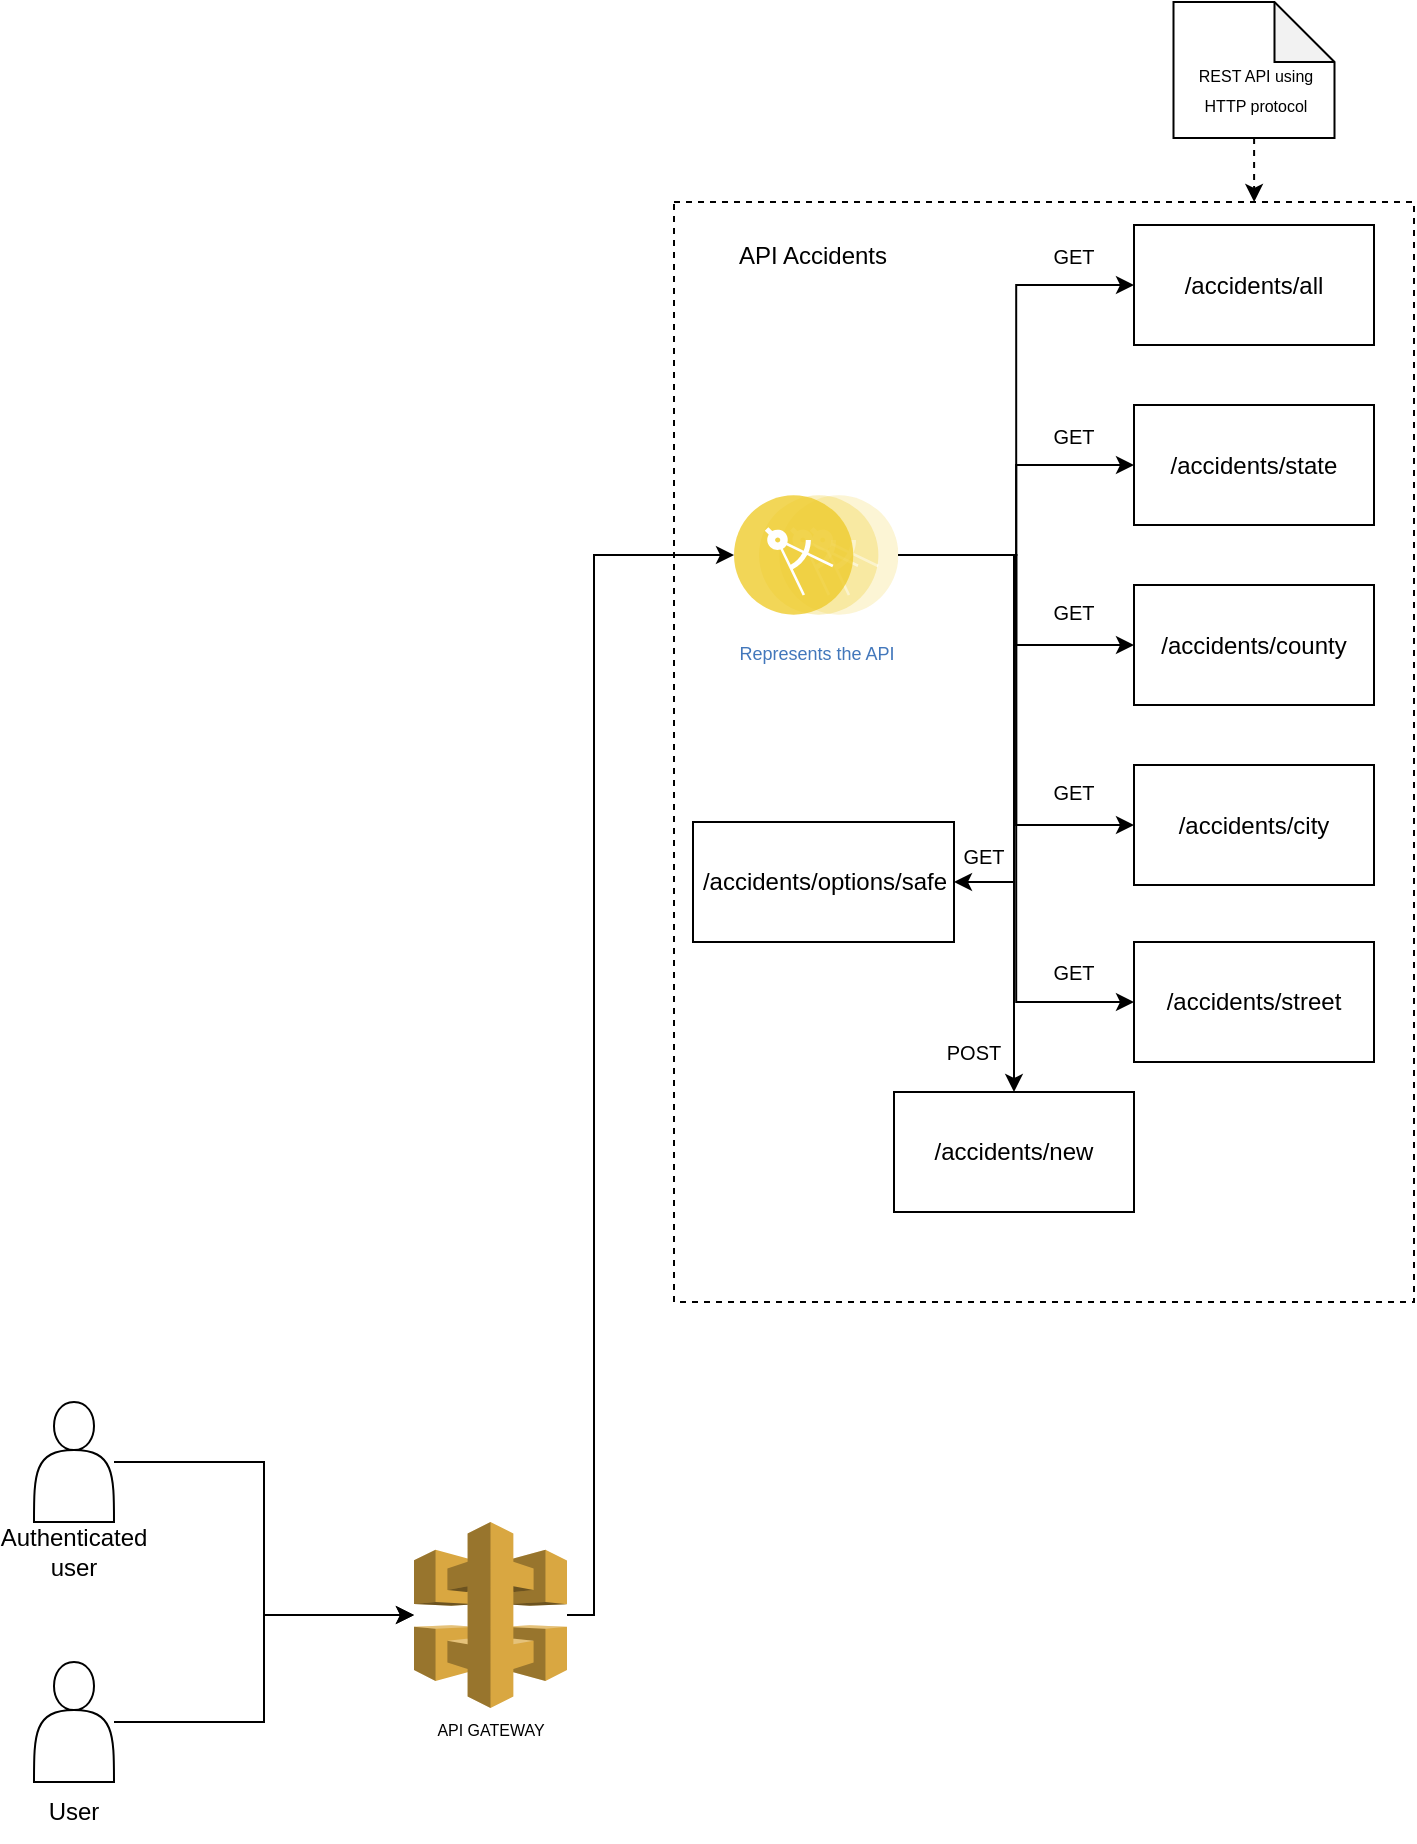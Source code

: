 <mxfile version="24.0.7" type="device">
  <diagram name="Página-1" id="dq1xakRD7ttr09BkGP3M">
    <mxGraphModel dx="1154" dy="629" grid="1" gridSize="10" guides="1" tooltips="1" connect="1" arrows="1" fold="1" page="1" pageScale="1" pageWidth="827" pageHeight="1169" background="#ffffff" math="0" shadow="0">
      <root>
        <mxCell id="0" />
        <mxCell id="1" parent="0" />
        <mxCell id="TRFeiSnQKvJKGTWT5odH-4" style="edgeStyle=orthogonalEdgeStyle;rounded=0;orthogonalLoop=1;jettySize=auto;html=1;" edge="1" parent="1" source="TRFeiSnQKvJKGTWT5odH-2" target="TRFeiSnQKvJKGTWT5odH-3">
          <mxGeometry relative="1" as="geometry" />
        </mxCell>
        <mxCell id="TRFeiSnQKvJKGTWT5odH-2" value="" style="shape=actor;whiteSpace=wrap;html=1;" vertex="1" parent="1">
          <mxGeometry x="80" y="710" width="40" height="60" as="geometry" />
        </mxCell>
        <mxCell id="TRFeiSnQKvJKGTWT5odH-3" value="API GATEWAY" style="outlineConnect=0;dashed=0;verticalLabelPosition=bottom;verticalAlign=top;align=center;html=1;shape=mxgraph.aws3.api_gateway;fillColor=#D9A741;gradientColor=none;fontSize=8;" vertex="1" parent="1">
          <mxGeometry x="270" y="770" width="76.5" height="93" as="geometry" />
        </mxCell>
        <mxCell id="TRFeiSnQKvJKGTWT5odH-6" style="edgeStyle=orthogonalEdgeStyle;rounded=0;orthogonalLoop=1;jettySize=auto;html=1;entryX=0;entryY=0.5;entryDx=0;entryDy=0;" edge="1" parent="1" source="TRFeiSnQKvJKGTWT5odH-3" target="TRFeiSnQKvJKGTWT5odH-11">
          <mxGeometry relative="1" as="geometry">
            <mxPoint x="413" y="286.5" as="targetPoint" />
            <Array as="points">
              <mxPoint x="360" y="817" />
              <mxPoint x="360" y="287" />
            </Array>
          </mxGeometry>
        </mxCell>
        <mxCell id="TRFeiSnQKvJKGTWT5odH-16" style="edgeStyle=orthogonalEdgeStyle;rounded=0;orthogonalLoop=1;jettySize=auto;html=1;entryX=0;entryY=0.5;entryDx=0;entryDy=0;" edge="1" parent="1" source="TRFeiSnQKvJKGTWT5odH-11" target="TRFeiSnQKvJKGTWT5odH-15">
          <mxGeometry relative="1" as="geometry" />
        </mxCell>
        <mxCell id="TRFeiSnQKvJKGTWT5odH-20" value="" style="rounded=0;whiteSpace=wrap;html=1;dashed=1;fillColor=none;" vertex="1" parent="1">
          <mxGeometry x="400" y="110" width="370" height="550" as="geometry" />
        </mxCell>
        <mxCell id="TRFeiSnQKvJKGTWT5odH-17" style="edgeStyle=orthogonalEdgeStyle;rounded=0;orthogonalLoop=1;jettySize=auto;html=1;entryX=0;entryY=0.5;entryDx=0;entryDy=0;" edge="1" parent="1" source="TRFeiSnQKvJKGTWT5odH-11" target="TRFeiSnQKvJKGTWT5odH-12">
          <mxGeometry relative="1" as="geometry" />
        </mxCell>
        <mxCell id="TRFeiSnQKvJKGTWT5odH-18" style="edgeStyle=orthogonalEdgeStyle;rounded=0;orthogonalLoop=1;jettySize=auto;html=1;entryX=0;entryY=0.5;entryDx=0;entryDy=0;" edge="1" parent="1" source="TRFeiSnQKvJKGTWT5odH-11" target="TRFeiSnQKvJKGTWT5odH-14">
          <mxGeometry relative="1" as="geometry" />
        </mxCell>
        <mxCell id="TRFeiSnQKvJKGTWT5odH-19" style="edgeStyle=orthogonalEdgeStyle;rounded=0;orthogonalLoop=1;jettySize=auto;html=1;entryX=0;entryY=0.5;entryDx=0;entryDy=0;" edge="1" parent="1" source="TRFeiSnQKvJKGTWT5odH-11" target="TRFeiSnQKvJKGTWT5odH-13">
          <mxGeometry relative="1" as="geometry" />
        </mxCell>
        <mxCell id="TRFeiSnQKvJKGTWT5odH-26" style="edgeStyle=orthogonalEdgeStyle;rounded=0;orthogonalLoop=1;jettySize=auto;html=1;entryX=0;entryY=0.5;entryDx=0;entryDy=0;" edge="1" parent="1" source="TRFeiSnQKvJKGTWT5odH-11" target="TRFeiSnQKvJKGTWT5odH-23">
          <mxGeometry relative="1" as="geometry" />
        </mxCell>
        <mxCell id="TRFeiSnQKvJKGTWT5odH-27" style="edgeStyle=orthogonalEdgeStyle;rounded=0;orthogonalLoop=1;jettySize=auto;html=1;" edge="1" parent="1" source="TRFeiSnQKvJKGTWT5odH-11" target="TRFeiSnQKvJKGTWT5odH-24">
          <mxGeometry relative="1" as="geometry">
            <Array as="points">
              <mxPoint x="570" y="287" />
            </Array>
          </mxGeometry>
        </mxCell>
        <mxCell id="TRFeiSnQKvJKGTWT5odH-28" style="edgeStyle=orthogonalEdgeStyle;rounded=0;orthogonalLoop=1;jettySize=auto;html=1;entryX=1;entryY=0.5;entryDx=0;entryDy=0;" edge="1" parent="1" source="TRFeiSnQKvJKGTWT5odH-11" target="TRFeiSnQKvJKGTWT5odH-25">
          <mxGeometry relative="1" as="geometry">
            <Array as="points">
              <mxPoint x="570" y="287" />
              <mxPoint x="570" y="450" />
            </Array>
          </mxGeometry>
        </mxCell>
        <mxCell id="TRFeiSnQKvJKGTWT5odH-11" value="&lt;p style=&quot;text-align: justify; line-height: 0%; font-size: 9px;&quot;&gt;Represents the API&lt;/p&gt;" style="image;aspect=fixed;perimeter=ellipsePerimeter;html=1;align=center;shadow=0;dashed=0;fontColor=#4277BB;labelBackgroundColor=default;fontSize=12;spacingTop=3;image=img/lib/ibm/applications/microservice.svg;" vertex="1" parent="1">
          <mxGeometry x="430" y="256.5" width="82.2" height="60" as="geometry" />
        </mxCell>
        <mxCell id="TRFeiSnQKvJKGTWT5odH-12" value="/accidents/all" style="rounded=0;whiteSpace=wrap;html=1;fontSize=12;" vertex="1" parent="1">
          <mxGeometry x="630" y="121.5" width="120" height="60" as="geometry" />
        </mxCell>
        <mxCell id="TRFeiSnQKvJKGTWT5odH-13" value="/accidents/city" style="rounded=0;whiteSpace=wrap;html=1;fontSize=12;" vertex="1" parent="1">
          <mxGeometry x="630" y="391.5" width="120" height="60" as="geometry" />
        </mxCell>
        <mxCell id="TRFeiSnQKvJKGTWT5odH-14" value="/accidents/county" style="rounded=0;whiteSpace=wrap;html=1;fontSize=12;" vertex="1" parent="1">
          <mxGeometry x="630" y="301.5" width="120" height="60" as="geometry" />
        </mxCell>
        <mxCell id="TRFeiSnQKvJKGTWT5odH-15" value="/accidents/state" style="rounded=0;whiteSpace=wrap;html=1;fontSize=12;" vertex="1" parent="1">
          <mxGeometry x="630" y="211.5" width="120" height="60" as="geometry" />
        </mxCell>
        <mxCell id="TRFeiSnQKvJKGTWT5odH-21" value="API Accidents" style="text;html=1;align=center;verticalAlign=middle;whiteSpace=wrap;rounded=0;" vertex="1" parent="1">
          <mxGeometry x="430" y="121.5" width="79" height="30" as="geometry" />
        </mxCell>
        <mxCell id="TRFeiSnQKvJKGTWT5odH-23" value="/accidents/street" style="rounded=0;whiteSpace=wrap;html=1;fontSize=12;" vertex="1" parent="1">
          <mxGeometry x="630" y="480" width="120" height="60" as="geometry" />
        </mxCell>
        <mxCell id="TRFeiSnQKvJKGTWT5odH-24" value="/accidents/new" style="rounded=0;whiteSpace=wrap;html=1;fontSize=12;" vertex="1" parent="1">
          <mxGeometry x="510" y="555" width="120" height="60" as="geometry" />
        </mxCell>
        <mxCell id="TRFeiSnQKvJKGTWT5odH-25" value="/accidents/options/safe" style="rounded=0;whiteSpace=wrap;html=1;fontSize=12;" vertex="1" parent="1">
          <mxGeometry x="409.5" y="420" width="130.5" height="60" as="geometry" />
        </mxCell>
        <mxCell id="TRFeiSnQKvJKGTWT5odH-29" value="GET" style="text;html=1;align=center;verticalAlign=middle;whiteSpace=wrap;rounded=0;fontSize=10;" vertex="1" parent="1">
          <mxGeometry x="570" y="300" width="60" height="30" as="geometry" />
        </mxCell>
        <mxCell id="TRFeiSnQKvJKGTWT5odH-30" value="GET" style="text;html=1;align=center;verticalAlign=middle;whiteSpace=wrap;rounded=0;fontSize=10;" vertex="1" parent="1">
          <mxGeometry x="570" y="121.5" width="60" height="30" as="geometry" />
        </mxCell>
        <mxCell id="TRFeiSnQKvJKGTWT5odH-31" value="GET" style="text;html=1;align=center;verticalAlign=middle;whiteSpace=wrap;rounded=0;fontSize=10;" vertex="1" parent="1">
          <mxGeometry x="570" y="211.5" width="60" height="30" as="geometry" />
        </mxCell>
        <mxCell id="TRFeiSnQKvJKGTWT5odH-32" value="GET" style="text;html=1;align=center;verticalAlign=middle;whiteSpace=wrap;rounded=0;fontSize=10;" vertex="1" parent="1">
          <mxGeometry x="570" y="480" width="60" height="30" as="geometry" />
        </mxCell>
        <mxCell id="TRFeiSnQKvJKGTWT5odH-33" value="GET" style="text;html=1;align=center;verticalAlign=middle;whiteSpace=wrap;rounded=0;fontSize=10;" vertex="1" parent="1">
          <mxGeometry x="570" y="390" width="60" height="30" as="geometry" />
        </mxCell>
        <mxCell id="TRFeiSnQKvJKGTWT5odH-34" value="GET" style="text;html=1;align=center;verticalAlign=middle;whiteSpace=wrap;rounded=0;fontSize=10;" vertex="1" parent="1">
          <mxGeometry x="530" y="421.5" width="50" height="30" as="geometry" />
        </mxCell>
        <mxCell id="TRFeiSnQKvJKGTWT5odH-36" value="POST" style="text;html=1;align=center;verticalAlign=middle;whiteSpace=wrap;rounded=0;fontSize=10;" vertex="1" parent="1">
          <mxGeometry x="520" y="520" width="60" height="30" as="geometry" />
        </mxCell>
        <mxCell id="TRFeiSnQKvJKGTWT5odH-37" value="&lt;font style=&quot;font-size: 8px;&quot;&gt;REST API using HTTP protocol&lt;/font&gt;" style="shape=note;whiteSpace=wrap;html=1;backgroundOutline=1;darkOpacity=0.05;spacing=13;spacingBottom=-17;spacingRight=-1;" vertex="1" parent="1">
          <mxGeometry x="649.75" y="10" width="80.5" height="68" as="geometry" />
        </mxCell>
        <mxCell id="TRFeiSnQKvJKGTWT5odH-38" style="edgeStyle=orthogonalEdgeStyle;rounded=0;orthogonalLoop=1;jettySize=auto;html=1;entryX=0.784;entryY=0;entryDx=0;entryDy=0;entryPerimeter=0;dashed=1;" edge="1" parent="1" source="TRFeiSnQKvJKGTWT5odH-37" target="TRFeiSnQKvJKGTWT5odH-20">
          <mxGeometry relative="1" as="geometry" />
        </mxCell>
        <mxCell id="TRFeiSnQKvJKGTWT5odH-40" style="edgeStyle=orthogonalEdgeStyle;rounded=0;orthogonalLoop=1;jettySize=auto;html=1;" edge="1" parent="1" source="TRFeiSnQKvJKGTWT5odH-39" target="TRFeiSnQKvJKGTWT5odH-3">
          <mxGeometry relative="1" as="geometry" />
        </mxCell>
        <mxCell id="TRFeiSnQKvJKGTWT5odH-39" value="" style="shape=actor;whiteSpace=wrap;html=1;" vertex="1" parent="1">
          <mxGeometry x="80" y="840" width="40" height="60" as="geometry" />
        </mxCell>
        <mxCell id="TRFeiSnQKvJKGTWT5odH-41" value="Authenticated user" style="text;html=1;align=center;verticalAlign=middle;whiteSpace=wrap;rounded=0;" vertex="1" parent="1">
          <mxGeometry x="70" y="770" width="60" height="30" as="geometry" />
        </mxCell>
        <mxCell id="TRFeiSnQKvJKGTWT5odH-42" value="User" style="text;html=1;align=center;verticalAlign=middle;whiteSpace=wrap;rounded=0;" vertex="1" parent="1">
          <mxGeometry x="70" y="900" width="60" height="30" as="geometry" />
        </mxCell>
      </root>
    </mxGraphModel>
  </diagram>
</mxfile>
